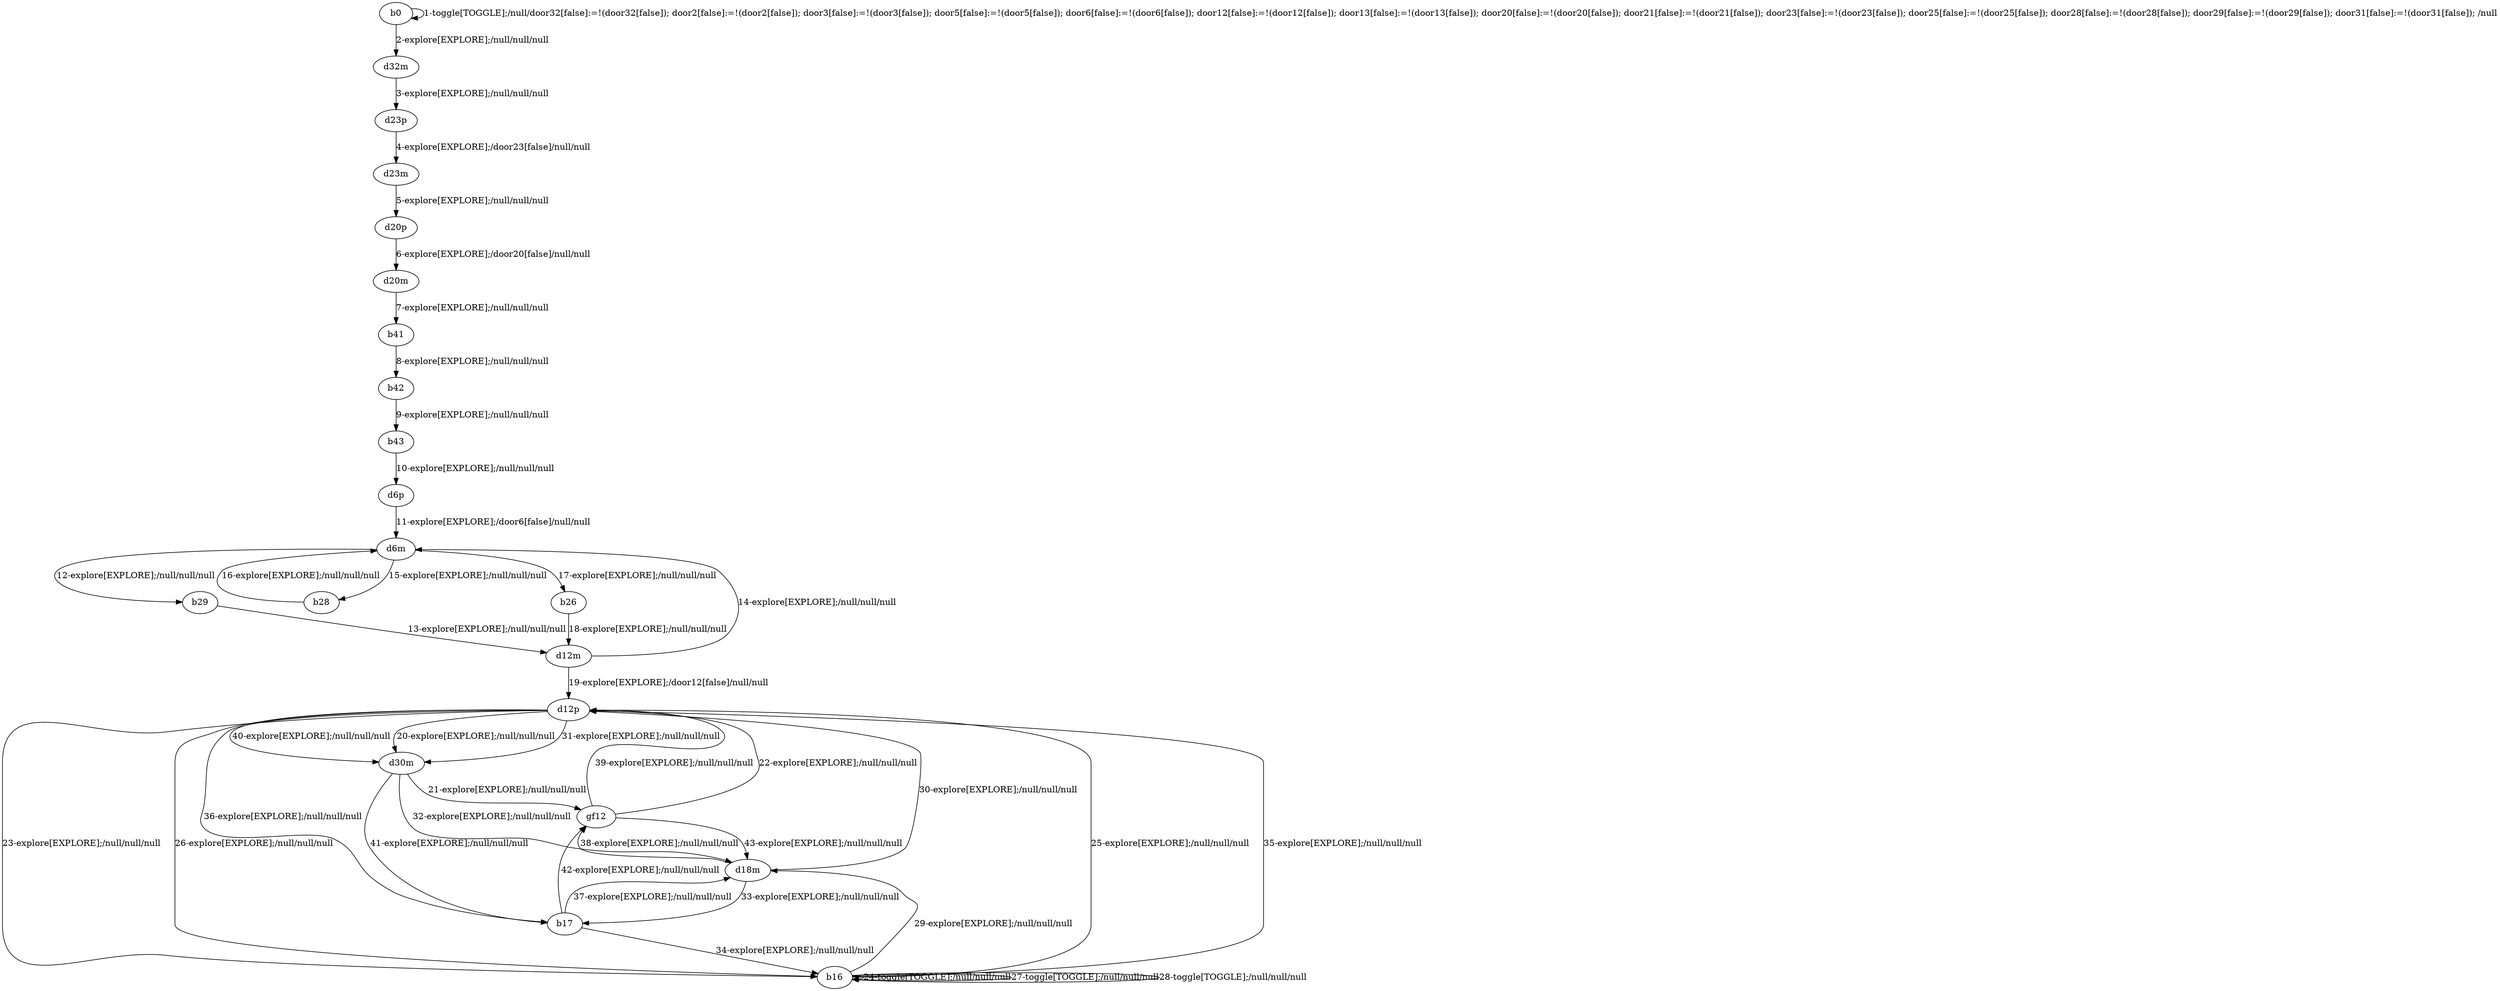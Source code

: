 # Total number of goals covered by this test: 4
# d12p --> b17
# b17 --> d18m
# b17 --> gf12
# d30m --> b17

digraph g {
"b0" -> "b0" [label = "1-toggle[TOGGLE];/null/door32[false]:=!(door32[false]); door2[false]:=!(door2[false]); door3[false]:=!(door3[false]); door5[false]:=!(door5[false]); door6[false]:=!(door6[false]); door12[false]:=!(door12[false]); door13[false]:=!(door13[false]); door20[false]:=!(door20[false]); door21[false]:=!(door21[false]); door23[false]:=!(door23[false]); door25[false]:=!(door25[false]); door28[false]:=!(door28[false]); door29[false]:=!(door29[false]); door31[false]:=!(door31[false]); /null"];
"b0" -> "d32m" [label = "2-explore[EXPLORE];/null/null/null"];
"d32m" -> "d23p" [label = "3-explore[EXPLORE];/null/null/null"];
"d23p" -> "d23m" [label = "4-explore[EXPLORE];/door23[false]/null/null"];
"d23m" -> "d20p" [label = "5-explore[EXPLORE];/null/null/null"];
"d20p" -> "d20m" [label = "6-explore[EXPLORE];/door20[false]/null/null"];
"d20m" -> "b41" [label = "7-explore[EXPLORE];/null/null/null"];
"b41" -> "b42" [label = "8-explore[EXPLORE];/null/null/null"];
"b42" -> "b43" [label = "9-explore[EXPLORE];/null/null/null"];
"b43" -> "d6p" [label = "10-explore[EXPLORE];/null/null/null"];
"d6p" -> "d6m" [label = "11-explore[EXPLORE];/door6[false]/null/null"];
"d6m" -> "b29" [label = "12-explore[EXPLORE];/null/null/null"];
"b29" -> "d12m" [label = "13-explore[EXPLORE];/null/null/null"];
"d12m" -> "d6m" [label = "14-explore[EXPLORE];/null/null/null"];
"d6m" -> "b28" [label = "15-explore[EXPLORE];/null/null/null"];
"b28" -> "d6m" [label = "16-explore[EXPLORE];/null/null/null"];
"d6m" -> "b26" [label = "17-explore[EXPLORE];/null/null/null"];
"b26" -> "d12m" [label = "18-explore[EXPLORE];/null/null/null"];
"d12m" -> "d12p" [label = "19-explore[EXPLORE];/door12[false]/null/null"];
"d12p" -> "d30m" [label = "20-explore[EXPLORE];/null/null/null"];
"d30m" -> "gf12" [label = "21-explore[EXPLORE];/null/null/null"];
"gf12" -> "d12p" [label = "22-explore[EXPLORE];/null/null/null"];
"d12p" -> "b16" [label = "23-explore[EXPLORE];/null/null/null"];
"b16" -> "b16" [label = "24-toggle[TOGGLE];/null/null/null"];
"b16" -> "d12p" [label = "25-explore[EXPLORE];/null/null/null"];
"d12p" -> "b16" [label = "26-explore[EXPLORE];/null/null/null"];
"b16" -> "b16" [label = "27-toggle[TOGGLE];/null/null/null"];
"b16" -> "b16" [label = "28-toggle[TOGGLE];/null/null/null"];
"b16" -> "d18m" [label = "29-explore[EXPLORE];/null/null/null"];
"d18m" -> "d12p" [label = "30-explore[EXPLORE];/null/null/null"];
"d12p" -> "d30m" [label = "31-explore[EXPLORE];/null/null/null"];
"d30m" -> "d18m" [label = "32-explore[EXPLORE];/null/null/null"];
"d18m" -> "b17" [label = "33-explore[EXPLORE];/null/null/null"];
"b17" -> "b16" [label = "34-explore[EXPLORE];/null/null/null"];
"b16" -> "d12p" [label = "35-explore[EXPLORE];/null/null/null"];
"d12p" -> "b17" [label = "36-explore[EXPLORE];/null/null/null"];
"b17" -> "d18m" [label = "37-explore[EXPLORE];/null/null/null"];
"d18m" -> "gf12" [label = "38-explore[EXPLORE];/null/null/null"];
"gf12" -> "d12p" [label = "39-explore[EXPLORE];/null/null/null"];
"d12p" -> "d30m" [label = "40-explore[EXPLORE];/null/null/null"];
"d30m" -> "b17" [label = "41-explore[EXPLORE];/null/null/null"];
"b17" -> "gf12" [label = "42-explore[EXPLORE];/null/null/null"];
"gf12" -> "d18m" [label = "43-explore[EXPLORE];/null/null/null"];
}